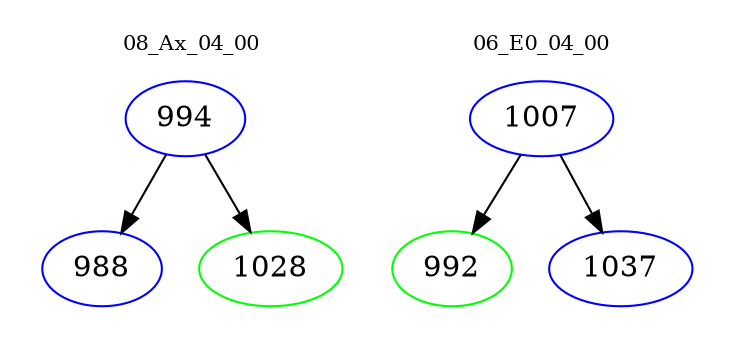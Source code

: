 digraph{
subgraph cluster_0 {
color = white
label = "08_Ax_04_00";
fontsize=10;
T0_994 [label="994", color="blue"]
T0_994 -> T0_988 [color="black"]
T0_988 [label="988", color="blue"]
T0_994 -> T0_1028 [color="black"]
T0_1028 [label="1028", color="green"]
}
subgraph cluster_1 {
color = white
label = "06_E0_04_00";
fontsize=10;
T1_1007 [label="1007", color="blue"]
T1_1007 -> T1_992 [color="black"]
T1_992 [label="992", color="green"]
T1_1007 -> T1_1037 [color="black"]
T1_1037 [label="1037", color="blue"]
}
}
